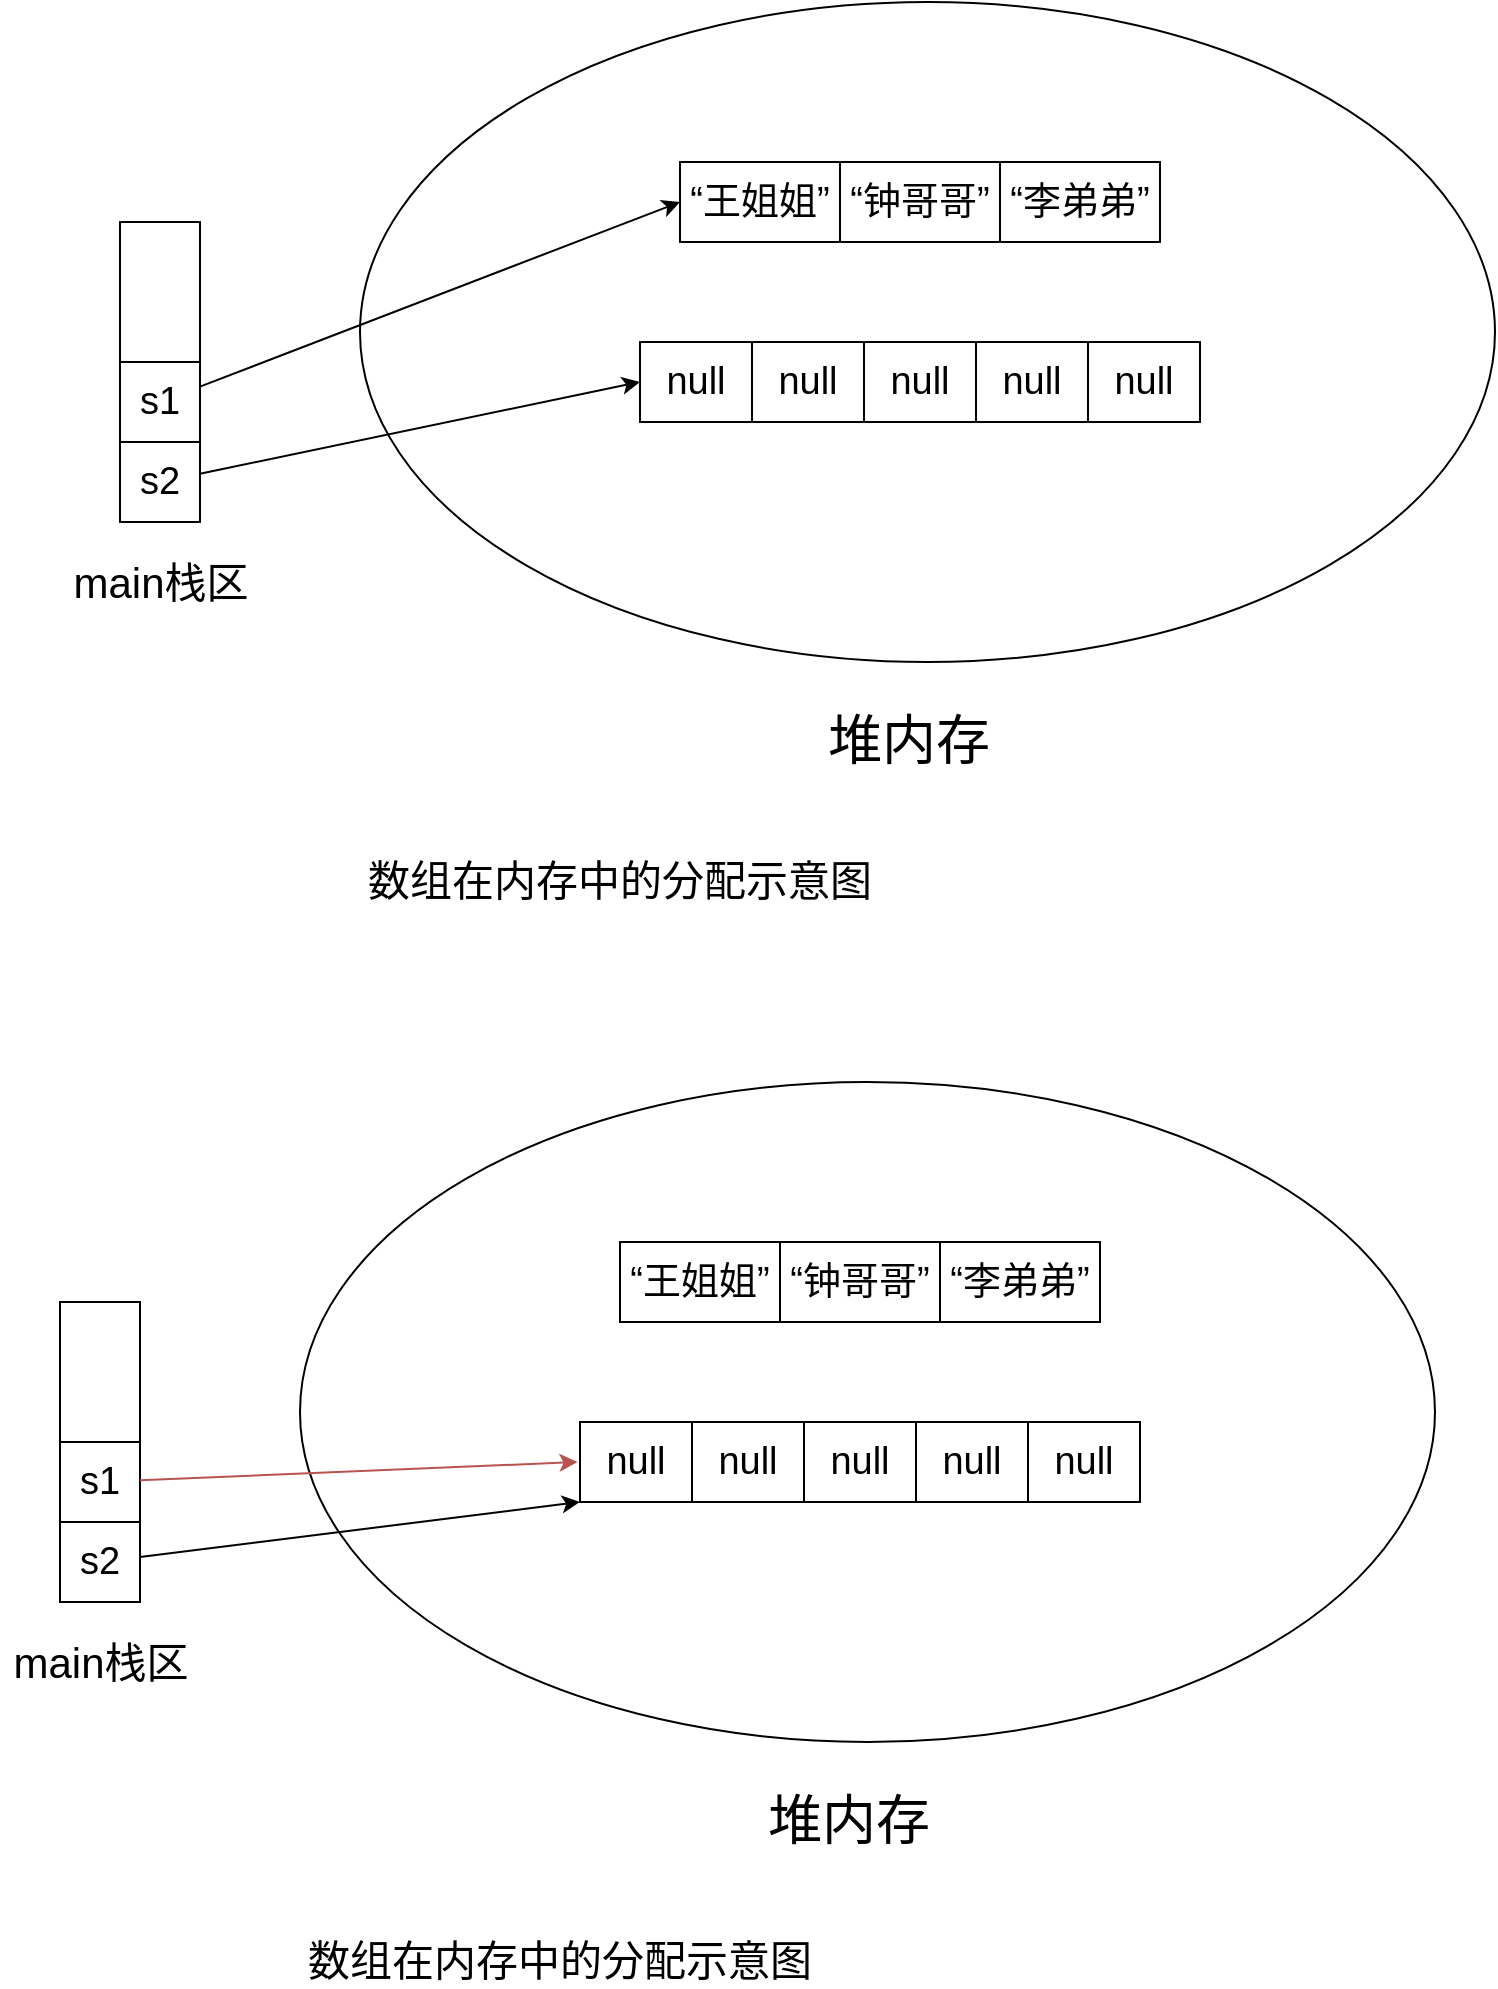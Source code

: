 <mxfile version="14.8.4" type="github">
  <diagram id="PDsKKz8PDmYTPi2qdEaa" name="第 1 页">
    <mxGraphModel dx="1502" dy="603" grid="1" gridSize="10" guides="1" tooltips="1" connect="1" arrows="1" fold="1" page="0" pageScale="1" pageWidth="827" pageHeight="1169" background="none" math="1" shadow="0">
      <root>
        <mxCell id="0" />
        <mxCell id="1" parent="0" />
        <mxCell id="v4QgFAhKE0kpH_zX-Cms-4" value="" style="rounded=0;whiteSpace=wrap;html=1;" parent="1" vertex="1">
          <mxGeometry x="70" y="200" width="40" height="150" as="geometry" />
        </mxCell>
        <mxCell id="v4QgFAhKE0kpH_zX-Cms-5" value="s1" style="rounded=0;whiteSpace=wrap;html=1;fontSize=19;" parent="1" vertex="1">
          <mxGeometry x="70" y="270" width="40" height="40" as="geometry" />
        </mxCell>
        <mxCell id="v4QgFAhKE0kpH_zX-Cms-6" value="s2" style="rounded=0;whiteSpace=wrap;html=1;fontSize=19;" parent="1" vertex="1">
          <mxGeometry x="70" y="310" width="40" height="40" as="geometry" />
        </mxCell>
        <mxCell id="v4QgFAhKE0kpH_zX-Cms-8" value="&lt;font style=&quot;font-size: 21px&quot;&gt;main栈区&lt;/font&gt;" style="text;html=1;align=center;verticalAlign=middle;resizable=0;points=[];autosize=1;strokeColor=none;" parent="1" vertex="1">
          <mxGeometry x="40" y="370" width="100" height="20" as="geometry" />
        </mxCell>
        <mxCell id="v4QgFAhKE0kpH_zX-Cms-9" value="" style="ellipse;whiteSpace=wrap;html=1;fontSize=19;" parent="1" vertex="1">
          <mxGeometry x="190" y="90" width="567.5" height="330" as="geometry" />
        </mxCell>
        <mxCell id="v4QgFAhKE0kpH_zX-Cms-14" value="" style="group" parent="1" vertex="1" connectable="0">
          <mxGeometry x="350" y="170" width="240" height="40" as="geometry" />
        </mxCell>
        <mxCell id="v4QgFAhKE0kpH_zX-Cms-10" value="" style="rounded=0;whiteSpace=wrap;html=1;fontSize=19;" parent="v4QgFAhKE0kpH_zX-Cms-14" vertex="1">
          <mxGeometry width="240" height="40" as="geometry" />
        </mxCell>
        <mxCell id="v4QgFAhKE0kpH_zX-Cms-11" value="“王姐姐”" style="rounded=0;whiteSpace=wrap;html=1;fontSize=19;" parent="v4QgFAhKE0kpH_zX-Cms-14" vertex="1">
          <mxGeometry width="80" height="40" as="geometry" />
        </mxCell>
        <mxCell id="v4QgFAhKE0kpH_zX-Cms-12" value="“钟哥哥”" style="rounded=0;whiteSpace=wrap;html=1;fontSize=19;" parent="v4QgFAhKE0kpH_zX-Cms-14" vertex="1">
          <mxGeometry x="80" width="80" height="40" as="geometry" />
        </mxCell>
        <mxCell id="v4QgFAhKE0kpH_zX-Cms-13" value="“李弟弟”" style="rounded=0;whiteSpace=wrap;html=1;fontSize=19;" parent="v4QgFAhKE0kpH_zX-Cms-14" vertex="1">
          <mxGeometry x="160" width="80" height="40" as="geometry" />
        </mxCell>
        <mxCell id="v4QgFAhKE0kpH_zX-Cms-22" value="" style="group" parent="1" vertex="1" connectable="0">
          <mxGeometry x="330" y="260" width="280" height="40" as="geometry" />
        </mxCell>
        <mxCell id="v4QgFAhKE0kpH_zX-Cms-16" value="" style="rounded=0;whiteSpace=wrap;html=1;fontSize=19;" parent="v4QgFAhKE0kpH_zX-Cms-22" vertex="1">
          <mxGeometry width="276" height="40" as="geometry" />
        </mxCell>
        <mxCell id="v4QgFAhKE0kpH_zX-Cms-17" value="null" style="rounded=0;whiteSpace=wrap;html=1;fontSize=19;" parent="v4QgFAhKE0kpH_zX-Cms-22" vertex="1">
          <mxGeometry width="56" height="40" as="geometry" />
        </mxCell>
        <mxCell id="v4QgFAhKE0kpH_zX-Cms-18" value="null" style="rounded=0;whiteSpace=wrap;html=1;fontSize=19;" parent="v4QgFAhKE0kpH_zX-Cms-22" vertex="1">
          <mxGeometry x="56" width="56" height="40" as="geometry" />
        </mxCell>
        <mxCell id="v4QgFAhKE0kpH_zX-Cms-19" value="null" style="rounded=0;whiteSpace=wrap;html=1;fontSize=19;" parent="v4QgFAhKE0kpH_zX-Cms-22" vertex="1">
          <mxGeometry x="112" width="56" height="40" as="geometry" />
        </mxCell>
        <mxCell id="v4QgFAhKE0kpH_zX-Cms-20" value="null" style="rounded=0;whiteSpace=wrap;html=1;fontSize=19;" parent="v4QgFAhKE0kpH_zX-Cms-22" vertex="1">
          <mxGeometry x="168" width="56" height="40" as="geometry" />
        </mxCell>
        <mxCell id="v4QgFAhKE0kpH_zX-Cms-21" value="null" style="rounded=0;whiteSpace=wrap;html=1;fontSize=19;" parent="v4QgFAhKE0kpH_zX-Cms-22" vertex="1">
          <mxGeometry x="224" width="56" height="40" as="geometry" />
        </mxCell>
        <mxCell id="v4QgFAhKE0kpH_zX-Cms-23" style="rounded=0;orthogonalLoop=1;jettySize=auto;html=1;entryX=0;entryY=0.5;entryDx=0;entryDy=0;fontSize=19;verticalAlign=middle;" parent="1" source="v4QgFAhKE0kpH_zX-Cms-5" target="v4QgFAhKE0kpH_zX-Cms-11" edge="1">
          <mxGeometry relative="1" as="geometry" />
        </mxCell>
        <mxCell id="v4QgFAhKE0kpH_zX-Cms-24" style="edgeStyle=none;rounded=0;orthogonalLoop=1;jettySize=auto;html=1;entryX=0;entryY=0.5;entryDx=0;entryDy=0;fontSize=19;verticalAlign=middle;" parent="1" source="v4QgFAhKE0kpH_zX-Cms-6" target="v4QgFAhKE0kpH_zX-Cms-17" edge="1">
          <mxGeometry relative="1" as="geometry" />
        </mxCell>
        <mxCell id="v4QgFAhKE0kpH_zX-Cms-25" value="&lt;span style=&quot;font-size: 27px;&quot;&gt;堆内存&lt;/span&gt;" style="text;html=1;align=center;verticalAlign=middle;resizable=0;points=[];autosize=1;strokeColor=none;fontSize=27;" parent="1" vertex="1">
          <mxGeometry x="414" y="440" width="100" height="40" as="geometry" />
        </mxCell>
        <mxCell id="v4QgFAhKE0kpH_zX-Cms-26" value="数组在内存中的分配示意图" style="text;html=1;strokeColor=none;fillColor=none;align=center;verticalAlign=middle;whiteSpace=wrap;rounded=0;fontSize=21;fontFamily=Times New Roman;" parent="1" vertex="1">
          <mxGeometry x="90" y="520" width="460" height="20" as="geometry" />
        </mxCell>
        <mxCell id="CG9b3yWaQ01aDL8pjVpZ-2" value="" style="rounded=0;whiteSpace=wrap;html=1;" vertex="1" parent="1">
          <mxGeometry x="40" y="740" width="40" height="150" as="geometry" />
        </mxCell>
        <mxCell id="CG9b3yWaQ01aDL8pjVpZ-3" value="s1" style="rounded=0;whiteSpace=wrap;html=1;fontSize=19;" vertex="1" parent="1">
          <mxGeometry x="40" y="810" width="40" height="40" as="geometry" />
        </mxCell>
        <mxCell id="CG9b3yWaQ01aDL8pjVpZ-4" value="s2" style="rounded=0;whiteSpace=wrap;html=1;fontSize=19;" vertex="1" parent="1">
          <mxGeometry x="40" y="850" width="40" height="40" as="geometry" />
        </mxCell>
        <mxCell id="CG9b3yWaQ01aDL8pjVpZ-5" value="&lt;font style=&quot;font-size: 21px&quot;&gt;main栈区&lt;/font&gt;" style="text;html=1;align=center;verticalAlign=middle;resizable=0;points=[];autosize=1;strokeColor=none;" vertex="1" parent="1">
          <mxGeometry x="10" y="910" width="100" height="20" as="geometry" />
        </mxCell>
        <mxCell id="CG9b3yWaQ01aDL8pjVpZ-6" value="" style="ellipse;whiteSpace=wrap;html=1;fontSize=19;" vertex="1" parent="1">
          <mxGeometry x="160" y="630" width="567.5" height="330" as="geometry" />
        </mxCell>
        <mxCell id="CG9b3yWaQ01aDL8pjVpZ-7" value="" style="group" vertex="1" connectable="0" parent="1">
          <mxGeometry x="320" y="710" width="240" height="40" as="geometry" />
        </mxCell>
        <mxCell id="CG9b3yWaQ01aDL8pjVpZ-8" value="" style="rounded=0;whiteSpace=wrap;html=1;fontSize=19;" vertex="1" parent="CG9b3yWaQ01aDL8pjVpZ-7">
          <mxGeometry width="240" height="40" as="geometry" />
        </mxCell>
        <mxCell id="CG9b3yWaQ01aDL8pjVpZ-9" value="“王姐姐”" style="rounded=0;whiteSpace=wrap;html=1;fontSize=19;" vertex="1" parent="CG9b3yWaQ01aDL8pjVpZ-7">
          <mxGeometry width="80" height="40" as="geometry" />
        </mxCell>
        <mxCell id="CG9b3yWaQ01aDL8pjVpZ-10" value="“钟哥哥”" style="rounded=0;whiteSpace=wrap;html=1;fontSize=19;" vertex="1" parent="CG9b3yWaQ01aDL8pjVpZ-7">
          <mxGeometry x="80" width="80" height="40" as="geometry" />
        </mxCell>
        <mxCell id="CG9b3yWaQ01aDL8pjVpZ-11" value="“李弟弟”" style="rounded=0;whiteSpace=wrap;html=1;fontSize=19;" vertex="1" parent="CG9b3yWaQ01aDL8pjVpZ-7">
          <mxGeometry x="160" width="80" height="40" as="geometry" />
        </mxCell>
        <mxCell id="CG9b3yWaQ01aDL8pjVpZ-12" value="" style="group" vertex="1" connectable="0" parent="1">
          <mxGeometry x="300" y="800" width="280" height="40" as="geometry" />
        </mxCell>
        <mxCell id="CG9b3yWaQ01aDL8pjVpZ-13" value="" style="rounded=0;whiteSpace=wrap;html=1;fontSize=19;" vertex="1" parent="CG9b3yWaQ01aDL8pjVpZ-12">
          <mxGeometry width="276" height="40" as="geometry" />
        </mxCell>
        <mxCell id="CG9b3yWaQ01aDL8pjVpZ-14" value="null" style="rounded=0;whiteSpace=wrap;html=1;fontSize=19;" vertex="1" parent="CG9b3yWaQ01aDL8pjVpZ-12">
          <mxGeometry width="56" height="40" as="geometry" />
        </mxCell>
        <mxCell id="CG9b3yWaQ01aDL8pjVpZ-15" value="null" style="rounded=0;whiteSpace=wrap;html=1;fontSize=19;" vertex="1" parent="CG9b3yWaQ01aDL8pjVpZ-12">
          <mxGeometry x="56" width="56" height="40" as="geometry" />
        </mxCell>
        <mxCell id="CG9b3yWaQ01aDL8pjVpZ-16" value="null" style="rounded=0;whiteSpace=wrap;html=1;fontSize=19;" vertex="1" parent="CG9b3yWaQ01aDL8pjVpZ-12">
          <mxGeometry x="112" width="56" height="40" as="geometry" />
        </mxCell>
        <mxCell id="CG9b3yWaQ01aDL8pjVpZ-17" value="null" style="rounded=0;whiteSpace=wrap;html=1;fontSize=19;" vertex="1" parent="CG9b3yWaQ01aDL8pjVpZ-12">
          <mxGeometry x="168" width="56" height="40" as="geometry" />
        </mxCell>
        <mxCell id="CG9b3yWaQ01aDL8pjVpZ-18" value="null" style="rounded=0;whiteSpace=wrap;html=1;fontSize=19;" vertex="1" parent="CG9b3yWaQ01aDL8pjVpZ-12">
          <mxGeometry x="224" width="56" height="40" as="geometry" />
        </mxCell>
        <mxCell id="CG9b3yWaQ01aDL8pjVpZ-19" style="rounded=0;orthogonalLoop=1;jettySize=auto;html=1;fontSize=19;verticalAlign=middle;fillColor=#f8cecc;strokeColor=#b85450;" edge="1" source="CG9b3yWaQ01aDL8pjVpZ-3" parent="1">
          <mxGeometry relative="1" as="geometry">
            <mxPoint x="298.75" y="820" as="targetPoint" />
          </mxGeometry>
        </mxCell>
        <mxCell id="CG9b3yWaQ01aDL8pjVpZ-20" style="edgeStyle=none;rounded=0;orthogonalLoop=1;jettySize=auto;html=1;entryX=0;entryY=1;entryDx=0;entryDy=0;fontSize=19;verticalAlign=middle;" edge="1" source="CG9b3yWaQ01aDL8pjVpZ-4" target="CG9b3yWaQ01aDL8pjVpZ-14" parent="1">
          <mxGeometry relative="1" as="geometry" />
        </mxCell>
        <mxCell id="CG9b3yWaQ01aDL8pjVpZ-21" value="&lt;span style=&quot;font-size: 27px;&quot;&gt;堆内存&lt;/span&gt;" style="text;html=1;align=center;verticalAlign=middle;resizable=0;points=[];autosize=1;strokeColor=none;fontSize=27;" vertex="1" parent="1">
          <mxGeometry x="384" y="980" width="100" height="40" as="geometry" />
        </mxCell>
        <mxCell id="CG9b3yWaQ01aDL8pjVpZ-22" value="数组在内存中的分配示意图" style="text;html=1;strokeColor=none;fillColor=none;align=center;verticalAlign=middle;whiteSpace=wrap;rounded=0;fontSize=21;fontFamily=Times New Roman;" vertex="1" parent="1">
          <mxGeometry x="60" y="1060" width="460" height="20" as="geometry" />
        </mxCell>
      </root>
    </mxGraphModel>
  </diagram>
</mxfile>

